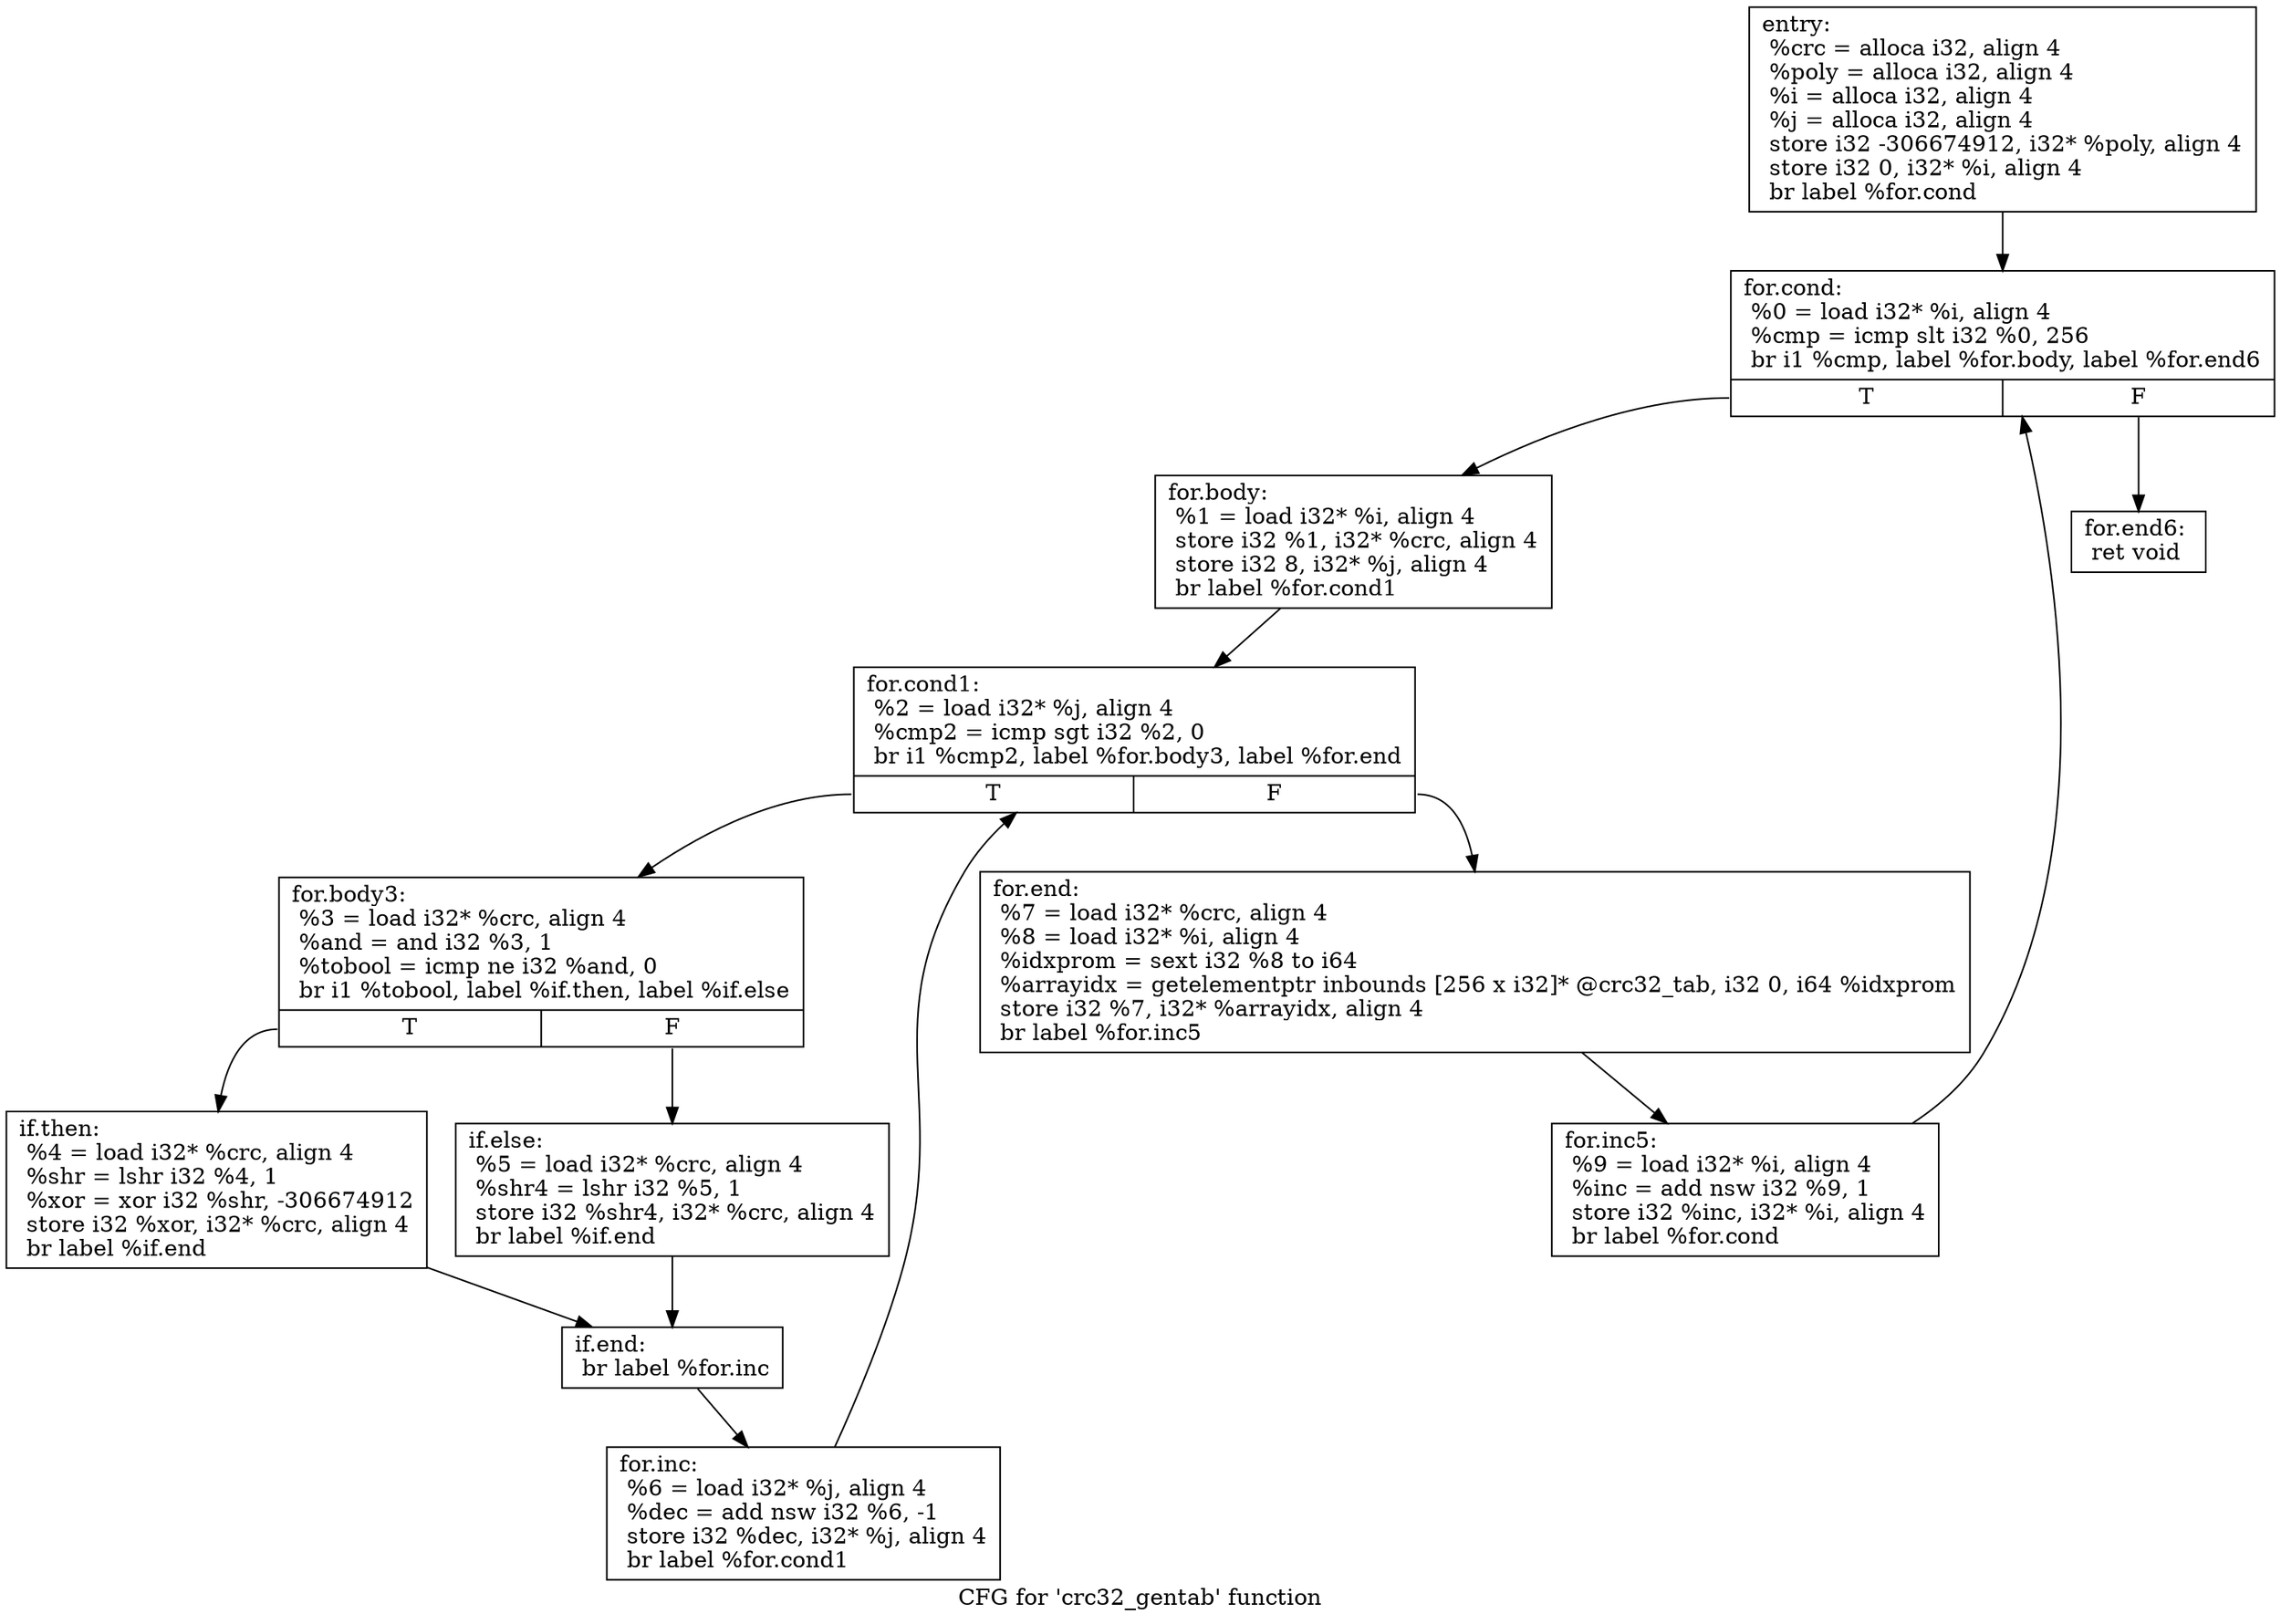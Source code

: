 digraph "CFG for 'crc32_gentab' function" {
	label="CFG for 'crc32_gentab' function";

	Node0x2fdcd70 [shape=record,label="{entry:\l  %crc = alloca i32, align 4\l  %poly = alloca i32, align 4\l  %i = alloca i32, align 4\l  %j = alloca i32, align 4\l  store i32 -306674912, i32* %poly, align 4\l  store i32 0, i32* %i, align 4\l  br label %for.cond\l}"];
	Node0x2fdcd70 -> Node0x2fdcdd0;
	Node0x2fdcdd0 [shape=record,label="{for.cond:                                         \l  %0 = load i32* %i, align 4\l  %cmp = icmp slt i32 %0, 256\l  br i1 %cmp, label %for.body, label %for.end6\l|{<s0>T|<s1>F}}"];
	Node0x2fdcdd0:s0 -> Node0x2fdce30;
	Node0x2fdcdd0:s1 -> Node0x2ff4230;
	Node0x2fdce30 [shape=record,label="{for.body:                                         \l  %1 = load i32* %i, align 4\l  store i32 %1, i32* %crc, align 4\l  store i32 8, i32* %j, align 4\l  br label %for.cond1\l}"];
	Node0x2fdce30 -> Node0x2ff3f30;
	Node0x2ff3f30 [shape=record,label="{for.cond1:                                        \l  %2 = load i32* %j, align 4\l  %cmp2 = icmp sgt i32 %2, 0\l  br i1 %cmp2, label %for.body3, label %for.end\l|{<s0>T|<s1>F}}"];
	Node0x2ff3f30:s0 -> Node0x2ff3f90;
	Node0x2ff3f30:s1 -> Node0x2ff4170;
	Node0x2ff3f90 [shape=record,label="{for.body3:                                        \l  %3 = load i32* %crc, align 4\l  %and = and i32 %3, 1\l  %tobool = icmp ne i32 %and, 0\l  br i1 %tobool, label %if.then, label %if.else\l|{<s0>T|<s1>F}}"];
	Node0x2ff3f90:s0 -> Node0x2ff3ff0;
	Node0x2ff3f90:s1 -> Node0x2ff4050;
	Node0x2ff3ff0 [shape=record,label="{if.then:                                          \l  %4 = load i32* %crc, align 4\l  %shr = lshr i32 %4, 1\l  %xor = xor i32 %shr, -306674912\l  store i32 %xor, i32* %crc, align 4\l  br label %if.end\l}"];
	Node0x2ff3ff0 -> Node0x2ff40b0;
	Node0x2ff4050 [shape=record,label="{if.else:                                          \l  %5 = load i32* %crc, align 4\l  %shr4 = lshr i32 %5, 1\l  store i32 %shr4, i32* %crc, align 4\l  br label %if.end\l}"];
	Node0x2ff4050 -> Node0x2ff40b0;
	Node0x2ff40b0 [shape=record,label="{if.end:                                           \l  br label %for.inc\l}"];
	Node0x2ff40b0 -> Node0x2ff4110;
	Node0x2ff4110 [shape=record,label="{for.inc:                                          \l  %6 = load i32* %j, align 4\l  %dec = add nsw i32 %6, -1\l  store i32 %dec, i32* %j, align 4\l  br label %for.cond1\l}"];
	Node0x2ff4110 -> Node0x2ff3f30;
	Node0x2ff4170 [shape=record,label="{for.end:                                          \l  %7 = load i32* %crc, align 4\l  %8 = load i32* %i, align 4\l  %idxprom = sext i32 %8 to i64\l  %arrayidx = getelementptr inbounds [256 x i32]* @crc32_tab, i32 0, i64 %idxprom\l  store i32 %7, i32* %arrayidx, align 4\l  br label %for.inc5\l}"];
	Node0x2ff4170 -> Node0x2ff41d0;
	Node0x2ff41d0 [shape=record,label="{for.inc5:                                         \l  %9 = load i32* %i, align 4\l  %inc = add nsw i32 %9, 1\l  store i32 %inc, i32* %i, align 4\l  br label %for.cond\l}"];
	Node0x2ff41d0 -> Node0x2fdcdd0;
	Node0x2ff4230 [shape=record,label="{for.end6:                                         \l  ret void\l}"];
}
